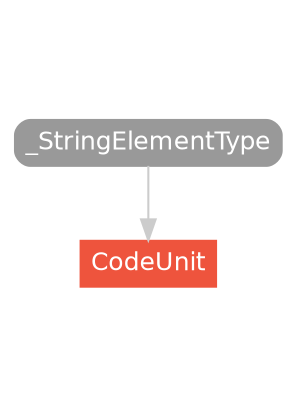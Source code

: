 strict digraph "CodeUnit - Type Hierarchy - SwiftDoc.org" {
    pad="0.1,0.8"
    node [shape=box, style="filled,rounded", color="#999999", fillcolor="#999999", fontcolor=white, fontname=Helvetica, fontnames="Helvetica,sansserif", fontsize=12, margin="0.07,0.05", height="0.3"]
    edge [color="#cccccc"]
    "CodeUnit" [URL="/type/CodeUnit/", style="filled", fillcolor="#ee543d", color="#ee543d"]
    "_StringElementType" [URL="/protocol/_StringElementType/hierarchy/"]    "_StringElementType" -> "CodeUnit"
    subgraph Types {
        rank = max; "CodeUnit";
    }
}